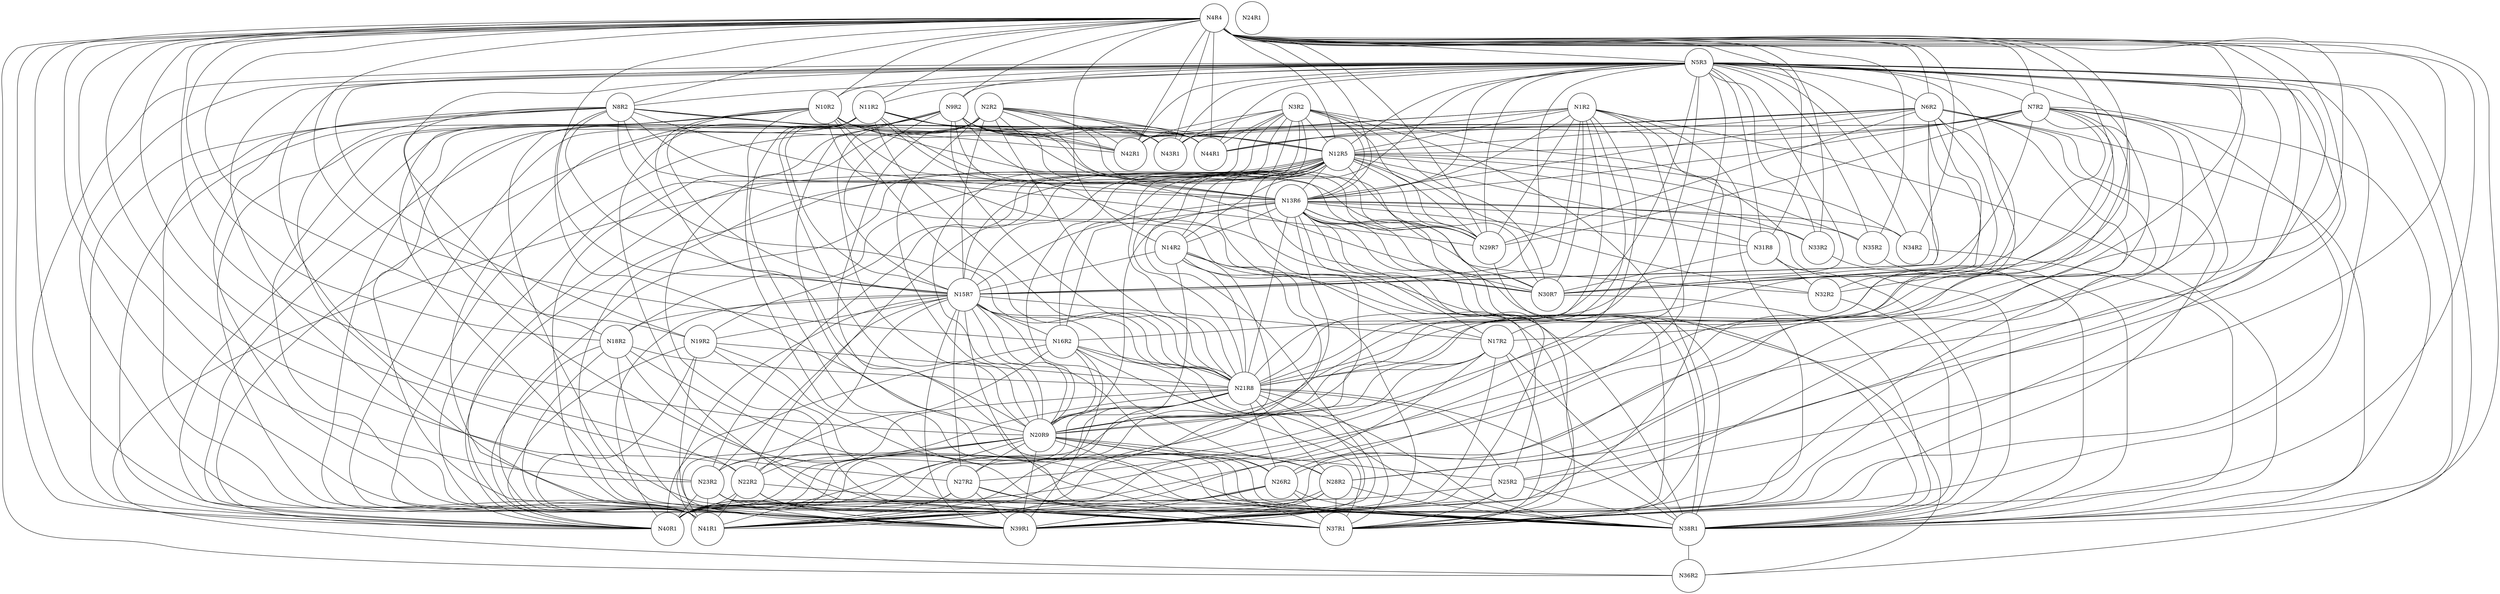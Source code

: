 graph ig {
    node [shape = circle];
    N1R2;
    N2R2;
    N3R2;
    N4R4;
    N5R3;
    N6R2;
    N7R2;
    N8R2;
    N9R2;
    N10R2;
    N11R2;
    N12R5;
    N13R6;
    N14R2;
    N15R7;
    N17R2;
    N16R2;
    N19R2;
    N18R2;
    N21R8;
    N20R9;
    N23R2;
    N22R2;
    N25R2;
    N24R1;
    N27R2;
    N26R2;
    N29R7;
    N28R2;
    N31R8;
    N30R7;
    N34R2;
    N35R2;
    N32R2;
    N33R2;
    N38R1;
    N39R1;
    N36R2;
    N37R1;
    N42R1;
    N43R1;
    N40R1;
    N41R1;
    N44R1;
    N1R2 -- N44R1;
    N1R2 -- N39R1;
    N1R2 -- N43R1;
    N1R2 -- N42R1;
    N1R2 -- N37R1;
    N1R2 -- N40R1;
    N1R2 -- N41R1;
    N1R2 -- N38R1;
    N1R2 -- N12R5;
    N1R2 -- N13R6;
    N1R2 -- N15R7;
    N1R2 -- N21R8;
    N1R2 -- N20R9;
    N1R2 -- N29R7;
    N1R2 -- N30R7;
    N2R2 -- N44R1;
    N2R2 -- N39R1;
    N2R2 -- N43R1;
    N2R2 -- N42R1;
    N2R2 -- N37R1;
    N2R2 -- N40R1;
    N2R2 -- N41R1;
    N2R2 -- N38R1;
    N2R2 -- N12R5;
    N2R2 -- N13R6;
    N2R2 -- N15R7;
    N2R2 -- N21R8;
    N2R2 -- N20R9;
    N2R2 -- N29R7;
    N2R2 -- N30R7;
    N3R2 -- N44R1;
    N3R2 -- N39R1;
    N3R2 -- N43R1;
    N3R2 -- N42R1;
    N3R2 -- N37R1;
    N3R2 -- N40R1;
    N3R2 -- N41R1;
    N3R2 -- N38R1;
    N3R2 -- N12R5;
    N3R2 -- N13R6;
    N3R2 -- N15R7;
    N3R2 -- N21R8;
    N3R2 -- N20R9;
    N3R2 -- N29R7;
    N3R2 -- N30R7;
    N4R4 -- N7R2;
    N4R4 -- N5R3;
    N4R4 -- N43R1;
    N4R4 -- N42R1;
    N4R4 -- N40R1;
    N4R4 -- N41R1;
    N4R4 -- N44R1;
    N4R4 -- N6R2;
    N4R4 -- N37R1;
    N4R4 -- N39R1;
    N4R4 -- N38R1;
    N4R4 -- N8R2;
    N4R4 -- N9R2;
    N4R4 -- N10R2;
    N4R4 -- N11R2;
    N4R4 -- N12R5;
    N4R4 -- N13R6;
    N4R4 -- N14R2;
    N4R4 -- N15R7;
    N4R4 -- N17R2;
    N4R4 -- N16R2;
    N4R4 -- N19R2;
    N4R4 -- N18R2;
    N4R4 -- N21R8;
    N4R4 -- N20R9;
    N4R4 -- N23R2;
    N4R4 -- N22R2;
    N4R4 -- N25R2;
    N4R4 -- N27R2;
    N4R4 -- N26R2;
    N4R4 -- N29R7;
    N4R4 -- N28R2;
    N4R4 -- N30R7;
    N4R4 -- N36R2;
    N4R4 -- N33R2;
    N4R4 -- N32R2;
    N4R4 -- N35R2;
    N4R4 -- N34R2;
    N4R4 -- N31R8;
    N5R3 -- N7R2;
    N5R3 -- N42R1;
    N5R3 -- N40R1;
    N5R3 -- N41R1;
    N5R3 -- N44R1;
    N5R3 -- N43R1;
    N5R3 -- N6R2;
    N5R3 -- N37R1;
    N5R3 -- N39R1;
    N5R3 -- N38R1;
    N5R3 -- N8R2;
    N5R3 -- N9R2;
    N5R3 -- N10R2;
    N5R3 -- N11R2;
    N5R3 -- N12R5;
    N5R3 -- N13R6;
    N5R3 -- N14R2;
    N5R3 -- N15R7;
    N5R3 -- N17R2;
    N5R3 -- N16R2;
    N5R3 -- N19R2;
    N5R3 -- N18R2;
    N5R3 -- N21R8;
    N5R3 -- N20R9;
    N5R3 -- N23R2;
    N5R3 -- N22R2;
    N5R3 -- N25R2;
    N5R3 -- N27R2;
    N5R3 -- N26R2;
    N5R3 -- N29R7;
    N5R3 -- N28R2;
    N5R3 -- N30R7;
    N5R3 -- N36R2;
    N5R3 -- N33R2;
    N5R3 -- N32R2;
    N5R3 -- N35R2;
    N5R3 -- N34R2;
    N5R3 -- N31R8;
    N6R2 -- N42R1;
    N6R2 -- N40R1;
    N6R2 -- N41R1;
    N6R2 -- N44R1;
    N6R2 -- N43R1;
    N6R2 -- N37R1;
    N6R2 -- N39R1;
    N6R2 -- N38R1;
    N6R2 -- N12R5;
    N6R2 -- N13R6;
    N6R2 -- N15R7;
    N6R2 -- N21R8;
    N6R2 -- N20R9;
    N6R2 -- N29R7;
    N6R2 -- N30R7;
    N7R2 -- N42R1;
    N7R2 -- N40R1;
    N7R2 -- N41R1;
    N7R2 -- N44R1;
    N7R2 -- N43R1;
    N7R2 -- N37R1;
    N7R2 -- N39R1;
    N7R2 -- N38R1;
    N7R2 -- N12R5;
    N7R2 -- N13R6;
    N7R2 -- N15R7;
    N7R2 -- N21R8;
    N7R2 -- N20R9;
    N7R2 -- N29R7;
    N7R2 -- N30R7;
    N8R2 -- N39R1;
    N8R2 -- N42R1;
    N8R2 -- N38R1;
    N8R2 -- N37R1;
    N8R2 -- N40R1;
    N8R2 -- N41R1;
    N8R2 -- N44R1;
    N8R2 -- N43R1;
    N8R2 -- N12R5;
    N8R2 -- N13R6;
    N8R2 -- N15R7;
    N8R2 -- N21R8;
    N8R2 -- N20R9;
    N8R2 -- N29R7;
    N8R2 -- N30R7;
    N9R2 -- N39R1;
    N9R2 -- N42R1;
    N9R2 -- N38R1;
    N9R2 -- N37R1;
    N9R2 -- N40R1;
    N9R2 -- N41R1;
    N9R2 -- N44R1;
    N9R2 -- N43R1;
    N9R2 -- N12R5;
    N9R2 -- N13R6;
    N9R2 -- N15R7;
    N9R2 -- N21R8;
    N9R2 -- N20R9;
    N9R2 -- N29R7;
    N9R2 -- N30R7;
    N10R2 -- N39R1;
    N10R2 -- N42R1;
    N10R2 -- N38R1;
    N10R2 -- N37R1;
    N10R2 -- N40R1;
    N10R2 -- N41R1;
    N10R2 -- N44R1;
    N10R2 -- N43R1;
    N10R2 -- N12R5;
    N10R2 -- N13R6;
    N10R2 -- N15R7;
    N10R2 -- N21R8;
    N10R2 -- N20R9;
    N10R2 -- N29R7;
    N10R2 -- N30R7;
    N11R2 -- N39R1;
    N11R2 -- N38R1;
    N11R2 -- N37R1;
    N11R2 -- N40R1;
    N11R2 -- N41R1;
    N11R2 -- N44R1;
    N11R2 -- N43R1;
    N11R2 -- N42R1;
    N11R2 -- N12R5;
    N11R2 -- N13R6;
    N11R2 -- N15R7;
    N11R2 -- N21R8;
    N11R2 -- N20R9;
    N11R2 -- N29R7;
    N11R2 -- N30R7;
    N12R5 -- N38R1;
    N12R5 -- N39R1;
    N12R5 -- N37R1;
    N12R5 -- N40R1;
    N12R5 -- N41R1;
    N12R5 -- N13R6;
    N12R5 -- N14R2;
    N12R5 -- N15R7;
    N12R5 -- N17R2;
    N12R5 -- N16R2;
    N12R5 -- N19R2;
    N12R5 -- N18R2;
    N12R5 -- N21R8;
    N12R5 -- N20R9;
    N12R5 -- N23R2;
    N12R5 -- N22R2;
    N12R5 -- N25R2;
    N12R5 -- N29R7;
    N12R5 -- N30R7;
    N12R5 -- N36R2;
    N12R5 -- N33R2;
    N12R5 -- N32R2;
    N12R5 -- N35R2;
    N12R5 -- N34R2;
    N12R5 -- N31R8;
    N13R6 -- N38R1;
    N13R6 -- N39R1;
    N13R6 -- N37R1;
    N13R6 -- N40R1;
    N13R6 -- N41R1;
    N13R6 -- N14R2;
    N13R6 -- N15R7;
    N13R6 -- N17R2;
    N13R6 -- N16R2;
    N13R6 -- N21R8;
    N13R6 -- N20R9;
    N13R6 -- N29R7;
    N13R6 -- N30R7;
    N13R6 -- N36R2;
    N13R6 -- N33R2;
    N13R6 -- N32R2;
    N13R6 -- N35R2;
    N13R6 -- N34R2;
    N13R6 -- N31R8;
    N14R2 -- N38R1;
    N14R2 -- N39R1;
    N14R2 -- N37R1;
    N14R2 -- N40R1;
    N14R2 -- N41R1;
    N14R2 -- N15R7;
    N14R2 -- N21R8;
    N14R2 -- N20R9;
    N15R7 -- N39R1;
    N15R7 -- N38R1;
    N15R7 -- N37R1;
    N15R7 -- N40R1;
    N15R7 -- N41R1;
    N15R7 -- N17R2;
    N15R7 -- N16R2;
    N15R7 -- N19R2;
    N15R7 -- N18R2;
    N15R7 -- N21R8;
    N15R7 -- N20R9;
    N15R7 -- N23R2;
    N15R7 -- N22R2;
    N15R7 -- N27R2;
    N15R7 -- N26R2;
    N15R7 -- N28R2;
    N17R2 -- N38R1;
    N17R2 -- N39R1;
    N17R2 -- N37R1;
    N17R2 -- N40R1;
    N17R2 -- N41R1;
    N17R2 -- N21R8;
    N17R2 -- N20R9;
    N16R2 -- N38R1;
    N16R2 -- N39R1;
    N16R2 -- N37R1;
    N16R2 -- N40R1;
    N16R2 -- N41R1;
    N16R2 -- N21R8;
    N16R2 -- N20R9;
    N19R2 -- N39R1;
    N19R2 -- N38R1;
    N19R2 -- N37R1;
    N19R2 -- N40R1;
    N19R2 -- N41R1;
    N19R2 -- N21R8;
    N18R2 -- N39R1;
    N18R2 -- N38R1;
    N18R2 -- N37R1;
    N18R2 -- N40R1;
    N18R2 -- N41R1;
    N18R2 -- N21R8;
    N21R8 -- N37R1;
    N21R8 -- N39R1;
    N21R8 -- N38R1;
    N21R8 -- N40R1;
    N21R8 -- N41R1;
    N21R8 -- N20R9;
    N21R8 -- N23R2;
    N21R8 -- N22R2;
    N21R8 -- N25R2;
    N21R8 -- N27R2;
    N21R8 -- N26R2;
    N21R8 -- N28R2;
    N20R9 -- N39R1;
    N20R9 -- N38R1;
    N20R9 -- N37R1;
    N20R9 -- N40R1;
    N20R9 -- N41R1;
    N20R9 -- N23R2;
    N20R9 -- N22R2;
    N20R9 -- N25R2;
    N20R9 -- N27R2;
    N20R9 -- N26R2;
    N20R9 -- N28R2;
    N23R2 -- N39R1;
    N23R2 -- N38R1;
    N23R2 -- N37R1;
    N23R2 -- N40R1;
    N23R2 -- N41R1;
    N22R2 -- N39R1;
    N22R2 -- N38R1;
    N22R2 -- N37R1;
    N22R2 -- N40R1;
    N22R2 -- N41R1;
    N25R2 -- N39R1;
    N25R2 -- N38R1;
    N25R2 -- N37R1;
    N25R2 -- N40R1;
    N27R2 -- N39R1;
    N27R2 -- N38R1;
    N27R2 -- N37R1;
    N27R2 -- N40R1;
    N27R2 -- N41R1;
    N26R2 -- N39R1;
    N26R2 -- N38R1;
    N26R2 -- N37R1;
    N26R2 -- N40R1;
    N26R2 -- N41R1;
    N29R7 -- N38R1;
    N28R2 -- N39R1;
    N28R2 -- N38R1;
    N28R2 -- N37R1;
    N28R2 -- N40R1;
    N28R2 -- N41R1;
    N31R8 -- N32R2;
    N31R8 -- N30R7;
    N31R8 -- N38R1;
    N30R7 -- N38R1;
    N34R2 -- N38R1;
    N35R2 -- N38R1;
    N32R2 -- N38R1;
    N33R2 -- N38R1;
    N38R1 -- N36R2;
}

